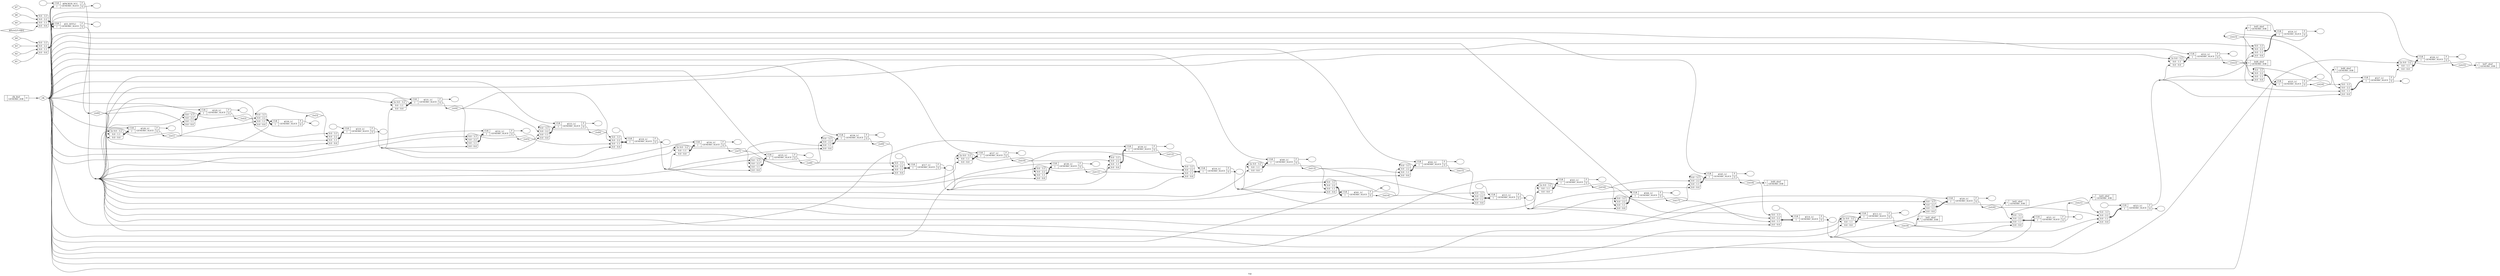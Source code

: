 digraph "top" {
label="top";
rankdir="LR";
remincross=true;
n9 [ shape=diamond, label="ctr[23]", color="black", fontcolor="black" ];
n10 [ shape=diamond, label="ctr[22]", color="black", fontcolor="black" ];
n12 [ shape=diamond, label="ctr[21]", color="black", fontcolor="black" ];
n13 [ shape=diamond, label="ctr[20]", color="black", fontcolor="black" ];
n14 [ shape=diamond, label="ctr[2]", color="black", fontcolor="black" ];
n15 [ shape=diamond, label="ctr[3]", color="black", fontcolor="black" ];
n16 [ shape=diamond, label="ctr[1]", color="black", fontcolor="black" ];
n17 [ shape=diamond, label="ctr[0]", color="black", fontcolor="black" ];
n18 [ shape=diamond, label="ctr[6]", color="black", fontcolor="black" ];
n19 [ shape=diamond, label="ctr[4]", color="black", fontcolor="black" ];
n20 [ shape=diamond, label="ctr[5]", color="black", fontcolor="black" ];
n22 [ shape=diamond, label="ctr[8]", color="black", fontcolor="black" ];
n23 [ shape=diamond, label="ctr[7]", color="black", fontcolor="black" ];
n25 [ shape=diamond, label="ctr[12]", color="black", fontcolor="black" ];
n26 [ shape=diamond, label="ctr[10]", color="black", fontcolor="black" ];
n27 [ shape=diamond, label="ctr[11]", color="black", fontcolor="black" ];
n28 [ shape=diamond, label="ctr[15]", color="black", fontcolor="black" ];
n29 [ shape=diamond, label="ctr[13]", color="black", fontcolor="black" ];
n30 [ shape=diamond, label="ctr[16]", color="black", fontcolor="black" ];
n31 [ shape=diamond, label="clk", color="black", fontcolor="black" ];
n32 [ shape=diamond, label="ctr[17]", color="black", fontcolor="black" ];
n36 [ shape=diamond, label="ctr[9]", color="black", fontcolor="black" ];
n37 [ shape=diamond, label="ctr[14]", color="black", fontcolor="black" ];
n38 [ shape=diamond, label="ctr[19]", color="black", fontcolor="black" ];
n39 [ shape=diamond, label="ctr[18]", color="black", fontcolor="black" ];
n41 [ shape=diamond, label="ctr[25]", color="black", fontcolor="black" ];
n43 [ shape=diamond, label="ctr[24]", color="black", fontcolor="black" ];
v0 [ label="" ];
c49 [ shape=record, label="{{<p45> CLK|<p46> I}|$55_DFFLC\nGENERIC_SLICE|{<p47> F|<p48> Q}}" ];
x1 [ shape=record, style=rounded, label="<s3> 0:0 - 3:3 |<s2> 0:0 - 2:2 |<s1> 0:0 - 1:1 |<s0> 0:0 - 0:0 " ];
x1:e -> c49:p46:w [arrowhead=odiamond, arrowtail=odiamond, dir=both, color="black", style="setlinewidth(3)", label=""];
v2 [ label="" ];
c50 [ shape=record, label="{{<p45> CLK|<p46> I}|$545_LC\nGENERIC_SLICE|{<p47> F|<p48> Q}}" ];
x3 [ shape=record, style=rounded, label="<s3> 0:0 - 3:3 |<s2> 0:0 - 2:2 |<s1> 0:0 - 1:1 |<s0> 0:0 - 0:0 " ];
x3:e -> c50:p46:w [arrowhead=odiamond, arrowtail=odiamond, dir=both, color="black", style="setlinewidth(3)", label=""];
v4 [ label="" ];
c51 [ shape=record, label="{{<p45> CLK|<p46> I}|$544_LC\nGENERIC_SLICE|{<p47> F|<p48> Q}}" ];
x5 [ shape=record, style=rounded, label="<s3> 0:0 - 3:3 |<s2> 0:0 - 2:2 |<s1> 0:0 - 1:1 |<s0> 0:0 - 0:0 " ];
x5:e -> c51:p46:w [arrowhead=odiamond, arrowtail=odiamond, dir=both, color="black", style="setlinewidth(3)", label=""];
v6 [ label="" ];
c52 [ shape=record, label="{{<p45> CLK|<p46> I}|$543_LC\nGENERIC_SLICE|{<p47> F|<p48> Q}}" ];
x7 [ shape=record, style=rounded, label="<s3> 2x 0:0 - 3:2 |<s1> 0:0 - 1:1 |<s0> 0:0 - 0:0 " ];
x7:e -> c52:p46:w [arrowhead=odiamond, arrowtail=odiamond, dir=both, color="black", style="setlinewidth(3)", label=""];
v8 [ label="" ];
c53 [ shape=record, label="{{<p45> CLK|<p46> I}|$542_LC\nGENERIC_SLICE|{<p47> F|<p48> Q}}" ];
x9 [ shape=record, style=rounded, label="<s3> 0:0 - 3:3 |<s2> 0:0 - 2:2 |<s1> 0:0 - 1:1 |<s0> 0:0 - 0:0 " ];
x9:e -> c53:p46:w [arrowhead=odiamond, arrowtail=odiamond, dir=both, color="black", style="setlinewidth(3)", label=""];
v10 [ label="" ];
c54 [ shape=record, label="{{<p45> CLK|<p46> I}|$541_LC\nGENERIC_SLICE|{<p47> F|<p48> Q}}" ];
x11 [ shape=record, style=rounded, label="<s3> 0:0 - 3:3 |<s2> 0:0 - 2:2 |<s1> 0:0 - 1:1 |<s0> 0:0 - 0:0 " ];
x11:e -> c54:p46:w [arrowhead=odiamond, arrowtail=odiamond, dir=both, color="black", style="setlinewidth(3)", label=""];
v12 [ label="" ];
c55 [ shape=record, label="{{<p45> CLK|<p46> I}|$540_LC\nGENERIC_SLICE|{<p47> F|<p48> Q}}" ];
x13 [ shape=record, style=rounded, label="<s3> 2x 0:0 - 3:2 |<s1> 0:0 - 1:1 |<s0> 0:0 - 0:0 " ];
x13:e -> c55:p46:w [arrowhead=odiamond, arrowtail=odiamond, dir=both, color="black", style="setlinewidth(3)", label=""];
v14 [ label="" ];
c56 [ shape=record, label="{{<p45> CLK|<p46> I}|$539_LC\nGENERIC_SLICE|{<p47> F|<p48> Q}}" ];
x15 [ shape=record, style=rounded, label="<s3> 0:0 - 3:3 |<s2> 0:0 - 2:2 |<s1> 0:0 - 1:1 |<s0> 0:0 - 0:0 " ];
x15:e -> c56:p46:w [arrowhead=odiamond, arrowtail=odiamond, dir=both, color="black", style="setlinewidth(3)", label=""];
v16 [ label="" ];
c57 [ shape=record, label="{{<p45> CLK|<p46> I}|$538_LC\nGENERIC_SLICE|{<p47> F|<p48> Q}}" ];
x17 [ shape=record, style=rounded, label="<s3> 0:0 - 3:3 |<s2> 0:0 - 2:2 |<s1> 0:0 - 1:1 |<s0> 0:0 - 0:0 " ];
x17:e -> c57:p46:w [arrowhead=odiamond, arrowtail=odiamond, dir=both, color="black", style="setlinewidth(3)", label=""];
v18 [ label="" ];
c58 [ shape=record, label="{{<p45> CLK|<p46> I}|$537_LC\nGENERIC_SLICE|{<p47> F|<p48> Q}}" ];
x19 [ shape=record, style=rounded, label="<s3> 2x 0:0 - 3:2 |<s1> 0:0 - 1:1 |<s0> 0:0 - 0:0 " ];
x19:e -> c58:p46:w [arrowhead=odiamond, arrowtail=odiamond, dir=both, color="black", style="setlinewidth(3)", label=""];
v20 [ label="" ];
c59 [ shape=record, label="{{<p45> CLK|<p46> I}|$536_LC\nGENERIC_SLICE|{<p47> F|<p48> Q}}" ];
x21 [ shape=record, style=rounded, label="<s3> 0:0 - 3:3 |<s2> 0:0 - 2:2 |<s1> 0:0 - 1:1 |<s0> 0:0 - 0:0 " ];
x21:e -> c59:p46:w [arrowhead=odiamond, arrowtail=odiamond, dir=both, color="black", style="setlinewidth(3)", label=""];
v22 [ label="" ];
c60 [ shape=record, label="{{<p45> CLK|<p46> I}|$535_LC\nGENERIC_SLICE|{<p47> F|<p48> Q}}" ];
x23 [ shape=record, style=rounded, label="<s3> 0:0 - 3:3 |<s2> 0:0 - 2:2 |<s1> 0:0 - 1:1 |<s0> 0:0 - 0:0 " ];
x23:e -> c60:p46:w [arrowhead=odiamond, arrowtail=odiamond, dir=both, color="black", style="setlinewidth(3)", label=""];
v24 [ label="" ];
c61 [ shape=record, label="{{<p45> CLK|<p46> I}|$534_LC\nGENERIC_SLICE|{<p47> F|<p48> Q}}" ];
x25 [ shape=record, style=rounded, label="<s3> 2x 0:0 - 3:2 |<s1> 0:0 - 1:1 |<s0> 0:0 - 0:0 " ];
x25:e -> c61:p46:w [arrowhead=odiamond, arrowtail=odiamond, dir=both, color="black", style="setlinewidth(3)", label=""];
v26 [ label="" ];
c62 [ shape=record, label="{{<p45> CLK|<p46> I}|$525_LC\nGENERIC_SLICE|{<p47> F|<p48> Q}}" ];
x27 [ shape=record, style=rounded, label="<s3> 0:0 - 3:3 |<s2> 0:0 - 2:2 |<s1> 0:0 - 1:1 |<s0> 0:0 - 0:0 " ];
x27:e -> c62:p46:w [arrowhead=odiamond, arrowtail=odiamond, dir=both, color="black", style="setlinewidth(3)", label=""];
v28 [ label="" ];
c63 [ shape=record, label="{{<p45> CLK|<p46> I}|$524_LC\nGENERIC_SLICE|{<p47> F|<p48> Q}}" ];
x29 [ shape=record, style=rounded, label="<s3> 0:0 - 3:3 |<s2> 0:0 - 2:2 |<s1> 0:0 - 1:1 |<s0> 0:0 - 0:0 " ];
x29:e -> c63:p46:w [arrowhead=odiamond, arrowtail=odiamond, dir=both, color="black", style="setlinewidth(3)", label=""];
v30 [ label="" ];
v32 [ label="" ];
c64 [ shape=record, label="{{<p45> CLK|<p46> I}|$523_LC\nGENERIC_SLICE|{<p47> F|<p48> Q}}" ];
x31 [ shape=record, style=rounded, label="<s3> 0:0 - 3:3 |<s2> 0:0 - 2:2 |<s1> 0:0 - 1:1 |<s0> 0:0 - 0:0 " ];
x31:e -> c64:p46:w [arrowhead=odiamond, arrowtail=odiamond, dir=both, color="black", style="setlinewidth(3)", label=""];
v33 [ label="" ];
c65 [ shape=record, label="{{<p45> CLK|<p46> I}|$522_LC\nGENERIC_SLICE|{<p47> F|<p48> Q}}" ];
x34 [ shape=record, style=rounded, label="<s3> 2x 0:0 - 3:2 |<s1> 0:0 - 1:1 |<s0> 0:0 - 0:0 " ];
x34:e -> c65:p46:w [arrowhead=odiamond, arrowtail=odiamond, dir=both, color="black", style="setlinewidth(3)", label=""];
v35 [ label="" ];
c66 [ shape=record, label="{{<p45> CLK|<p46> I}|$521_LC\nGENERIC_SLICE|{<p47> F|<p48> Q}}" ];
x36 [ shape=record, style=rounded, label="<s3> 0:0 - 3:3 |<s2> 0:0 - 2:2 |<s1> 0:0 - 1:1 |<s0> 0:0 - 0:0 " ];
x36:e -> c66:p46:w [arrowhead=odiamond, arrowtail=odiamond, dir=both, color="black", style="setlinewidth(3)", label=""];
v37 [ label="" ];
v39 [ label="" ];
c67 [ shape=record, label="{{<p45> CLK|<p46> I}|$519_LC\nGENERIC_SLICE|{<p47> F|<p48> Q}}" ];
x38 [ shape=record, style=rounded, label="<s3> 0:0 - 3:3 |<s2> 0:0 - 2:2 |<s1> 0:0 - 1:1 |<s0> 0:0 - 0:0 " ];
x38:e -> c67:p46:w [arrowhead=odiamond, arrowtail=odiamond, dir=both, color="black", style="setlinewidth(3)", label=""];
v40 [ label="" ];
v42 [ label="" ];
c68 [ shape=record, label="{{<p45> CLK|<p46> I}|$518_LC\nGENERIC_SLICE|{<p47> F|<p48> Q}}" ];
x41 [ shape=record, style=rounded, label="<s3> 0:0 - 3:3 |<s2> 0:0 - 2:2 |<s1> 0:0 - 1:1 |<s0> 0:0 - 0:0 " ];
x41:e -> c68:p46:w [arrowhead=odiamond, arrowtail=odiamond, dir=both, color="black", style="setlinewidth(3)", label=""];
v43 [ label="" ];
v45 [ label="" ];
c69 [ shape=record, label="{{<p45> CLK|<p46> I}|$517_LC\nGENERIC_SLICE|{<p47> F|<p48> Q}}" ];
x44 [ shape=record, style=rounded, label="<s3> 0:0 - 3:3 |<s2> 0:0 - 2:2 |<s1> 0:0 - 1:1 |<s0> 0:0 - 0:0 " ];
x44:e -> c69:p46:w [arrowhead=odiamond, arrowtail=odiamond, dir=both, color="black", style="setlinewidth(3)", label=""];
v46 [ label="" ];
v48 [ label="" ];
c70 [ shape=record, label="{{<p45> CLK|<p46> I}|$516_LC\nGENERIC_SLICE|{<p47> F|<p48> Q}}" ];
x47 [ shape=record, style=rounded, label="<s3> 0:0 - 3:3 |<s2> 0:0 - 2:2 |<s1> 0:0 - 1:1 |<s0> 0:0 - 0:0 " ];
x47:e -> c70:p46:w [arrowhead=odiamond, arrowtail=odiamond, dir=both, color="black", style="setlinewidth(3)", label=""];
v49 [ label="" ];
v51 [ label="" ];
c71 [ shape=record, label="{{<p45> CLK|<p46> I}|$515_LC\nGENERIC_SLICE|{<p47> F|<p48> Q}}" ];
x50 [ shape=record, style=rounded, label="<s3> 0:0 - 3:3 |<s2> 0:0 - 2:2 |<s1> 0:0 - 1:1 |<s0> 0:0 - 0:0 " ];
x50:e -> c71:p46:w [arrowhead=odiamond, arrowtail=odiamond, dir=both, color="black", style="setlinewidth(3)", label=""];
v52 [ label="" ];
v54 [ label="" ];
c72 [ shape=record, label="{{<p45> CLK|<p46> I}|$514_LC\nGENERIC_SLICE|{<p47> F|<p48> Q}}" ];
x53 [ shape=record, style=rounded, label="<s3> 0:0 - 3:3 |<s2> 0:0 - 2:2 |<s1> 0:0 - 1:1 |<s0> 0:0 - 0:0 " ];
x53:e -> c72:p46:w [arrowhead=odiamond, arrowtail=odiamond, dir=both, color="black", style="setlinewidth(3)", label=""];
v55 [ label="" ];
c73 [ shape=record, label="{{<p45> CLK|<p46> I}|$513_LC\nGENERIC_SLICE|{<p47> F|<p48> Q}}" ];
x56 [ shape=record, style=rounded, label="<s3> 2x 0:0 - 3:2 |<s1> 0:0 - 1:1 |<s0> 0:0 - 0:0 " ];
x56:e -> c73:p46:w [arrowhead=odiamond, arrowtail=odiamond, dir=both, color="black", style="setlinewidth(3)", label=""];
v57 [ label="" ];
c74 [ shape=record, label="{{<p45> CLK|<p46> I}|$532_LC\nGENERIC_SLICE|{<p47> F|<p48> Q}}" ];
x58 [ shape=record, style=rounded, label="<s3> 0:0 - 3:3 |<s2> 0:0 - 2:2 |<s1> 0:0 - 1:1 |<s0> 0:0 - 0:0 " ];
x58:e -> c74:p46:w [arrowhead=odiamond, arrowtail=odiamond, dir=both, color="black", style="setlinewidth(3)", label=""];
c75 [ shape=record, label="{{<p46> I}|led6_obuf\nGENERIC_IOB|{}}" ];
v59 [ label="" ];
c76 [ shape=record, label="{{<p45> CLK|<p46> I}|$530_LC\nGENERIC_SLICE|{<p47> F|<p48> Q}}" ];
x60 [ shape=record, style=rounded, label="<s3> 0:0 - 3:3 |<s2> 0:0 - 2:2 |<s1> 0:0 - 1:1 |<s0> 0:0 - 0:0 " ];
x60:e -> c76:p46:w [arrowhead=odiamond, arrowtail=odiamond, dir=both, color="black", style="setlinewidth(3)", label=""];
c77 [ shape=record, label="{{<p46> I}|led4_obuf\nGENERIC_IOB|{}}" ];
v61 [ label="" ];
c78 [ shape=record, label="{{<p45> CLK|<p46> I}|$528_LC\nGENERIC_SLICE|{<p47> F|<p48> Q}}" ];
x62 [ shape=record, style=rounded, label="<s3> 2x 0:0 - 3:2 |<s1> 0:0 - 1:1 |<s0> 0:0 - 0:0 " ];
x62:e -> c78:p46:w [arrowhead=odiamond, arrowtail=odiamond, dir=both, color="black", style="setlinewidth(3)", label=""];
c79 [ shape=record, label="{{<p46> I}|led2_obuf\nGENERIC_IOB|{}}" ];
v63 [ label="" ];
c80 [ shape=record, label="{{<p45> CLK|<p46> I}|$526_LC\nGENERIC_SLICE|{<p47> F|<p48> Q}}" ];
x64 [ shape=record, style=rounded, label="<s3> 2x 0:0 - 3:2 |<s1> 0:0 - 1:1 |<s0> 0:0 - 0:0 " ];
x64:e -> c80:p46:w [arrowhead=odiamond, arrowtail=odiamond, dir=both, color="black", style="setlinewidth(3)", label=""];
c81 [ shape=record, label="{{<p46> I}|led0_obuf\nGENERIC_IOB|{}}" ];
v65 [ label="" ];
c82 [ shape=record, label="{{<p45> CLK|<p46> I}|$520_LC\nGENERIC_SLICE|{<p47> F|<p48> Q}}" ];
x66 [ shape=record, style=rounded, label="<s3> 0:0 - 3:3 |<s2> 0:0 - 2:2 |<s1> 0:0 - 1:1 |<s0> 0:0 - 0:0 " ];
x66:e -> c82:p46:w [arrowhead=odiamond, arrowtail=odiamond, dir=both, color="black", style="setlinewidth(3)", label=""];
c84 [ shape=record, label="{{}|clk_ibuf\nGENERIC_IOB|{<p83> O}}" ];
v67 [ label="" ];
v69 [ label="" ];
c85 [ shape=record, label="{{<p45> CLK|<p46> I}|$PACKER_VCC\nGENERIC_SLICE|{<p47> F|<p48> Q}}" ];
x68 [ shape=record, style=rounded, label="<s3> 0:0 - 3:3 |<s2> 0:0 - 2:2 |<s1> 0:0 - 1:1 |<s0> 0:0 - 0:0 " ];
x68:e -> c85:p46:w [arrowhead=odiamond, arrowtail=odiamond, dir=both, color="black", style="setlinewidth(3)", label=""];
v70 [ label="" ];
c86 [ shape=record, label="{{<p45> CLK|<p46> I}|$531_LC\nGENERIC_SLICE|{<p47> F|<p48> Q}}" ];
x71 [ shape=record, style=rounded, label="<s3> 2x 0:0 - 3:2 |<s1> 0:0 - 1:1 |<s0> 0:0 - 0:0 " ];
x71:e -> c86:p46:w [arrowhead=odiamond, arrowtail=odiamond, dir=both, color="black", style="setlinewidth(3)", label=""];
c87 [ shape=record, label="{{<p46> I}|led5_obuf\nGENERIC_IOB|{}}" ];
v72 [ label="" ];
c88 [ shape=record, label="{{<p45> CLK|<p46> I}|$529_LC\nGENERIC_SLICE|{<p47> F|<p48> Q}}" ];
x73 [ shape=record, style=rounded, label="<s3> 0:0 - 3:3 |<s2> 0:0 - 2:2 |<s1> 0:0 - 1:1 |<s0> 0:0 - 0:0 " ];
x73:e -> c88:p46:w [arrowhead=odiamond, arrowtail=odiamond, dir=both, color="black", style="setlinewidth(3)", label=""];
c89 [ shape=record, label="{{<p46> I}|led3_obuf\nGENERIC_IOB|{}}" ];
v74 [ label="" ];
v76 [ label="" ];
c90 [ shape=record, label="{{<p45> CLK|<p46> I}|$527_LC\nGENERIC_SLICE|{<p47> F|<p48> Q}}" ];
x75 [ shape=record, style=rounded, label="<s3> 0:0 - 3:3 |<s2> 0:0 - 2:2 |<s1> 0:0 - 1:1 |<s0> 0:0 - 0:0 " ];
x75:e -> c90:p46:w [arrowhead=odiamond, arrowtail=odiamond, dir=both, color="black", style="setlinewidth(3)", label=""];
c91 [ shape=record, label="{{<p46> I}|led1_obuf\nGENERIC_IOB|{}}" ];
v77 [ label="" ];
c92 [ shape=record, label="{{<p45> CLK|<p46> I}|$533_LC\nGENERIC_SLICE|{<p47> F|<p48> Q}}" ];
x78 [ shape=record, style=rounded, label="<s3> 0:0 - 3:3 |<s2> 0:0 - 2:2 |<s1> 0:0 - 1:1 |<s0> 0:0 - 0:0 " ];
x78:e -> c92:p46:w [arrowhead=odiamond, arrowtail=odiamond, dir=both, color="black", style="setlinewidth(3)", label=""];
c93 [ shape=record, label="{{<p46> I}|led7_obuf\nGENERIC_IOB|{}}" ];
n1 [ shape=diamond, label="$7" ];
n1:e -> x1:s3:w [color="black", label=""];
c65:p48:e -> n10:w [color="black", label=""];
n10:e -> c77:p46:w [color="black", label=""];
n10:e -> x27:s1:w [color="black", label=""];
n10:e -> x29:s1:w [color="black", label=""];
n10:e -> x34:s1:w [color="black", label=""];
n10:e -> x75:s1:w [color="black", label=""];
n11 [ shape=point ];
c64:p47:e -> n11:w [color="black", label=""];
n11:e -> x27:s0:w [color="black", label=""];
n11:e -> x29:s0:w [color="black", label=""];
n11:e -> x34:s0:w [color="black", label=""];
n11:e -> x75:s0:w [color="black", label=""];
c66:p48:e -> n12:w [color="black", label=""];
n12:e -> c89:p46:w [color="black", label=""];
n12:e -> x31:s3:w [color="black", label=""];
n12:e -> x36:s3:w [color="black", label=""];
c82:p48:e -> n13:w [color="black", label=""];
n13:e -> c79:p46:w [color="black", label=""];
n13:e -> x31:s2:w [color="black", label=""];
n13:e -> x36:s2:w [color="black", label=""];
n13:e -> x66:s2:w [color="black", label=""];
c88:p48:e -> n14:w [color="black", label=""];
n14:e -> x38:s3:w [color="black", label=""];
n14:e -> x60:s2:w [color="black", label=""];
n14:e -> x73:s2:w [color="black", label=""];
c76:p48:e -> n15:w [color="black", label=""];
n15:e -> x38:s2:w [color="black", label=""];
n15:e -> x60:s3:w [color="black", label=""];
c78:p48:e -> n16:w [color="black", label=""];
n16:e -> x38:s1:w [color="black", label=""];
n16:e -> x60:s1:w [color="black", label=""];
n16:e -> x62:s1:w [color="black", label=""];
n16:e -> x73:s1:w [color="black", label=""];
c49:p48:e -> n17:w [color="black", label=""];
n17:e -> x38:s0:w [color="black", label=""];
n17:e -> x60:s0:w [color="black", label=""];
n17:e -> x62:s0:w [color="black", label=""];
n17:e -> x73:s0:w [color="black", label=""];
c92:p48:e -> n18:w [color="black", label=""];
n18:e -> x41:s3:w [color="black", label=""];
n18:e -> x78:s3:w [color="black", label=""];
c86:p48:e -> n19:w [color="black", label=""];
n19:e -> x41:s2:w [color="black", label=""];
n19:e -> x58:s1:w [color="black", label=""];
n19:e -> x71:s1:w [color="black", label=""];
n19:e -> x78:s2:w [color="black", label=""];
n2 [ shape=diamond, label="$6" ];
n2:e -> x1:s2:w [color="black", label=""];
c74:p48:e -> n20:w [color="black", label=""];
n20:e -> x41:s1:w [color="black", label=""];
n20:e -> x58:s2:w [color="black", label=""];
n20:e -> x78:s1:w [color="black", label=""];
n21 [ shape=point ];
c67:p47:e -> n21:w [color="black", label=""];
n21:e -> x41:s0:w [color="black", label=""];
n21:e -> x58:s0:w [color="black", label=""];
n21:e -> x71:s0:w [color="black", label=""];
n21:e -> x78:s0:w [color="black", label=""];
c60:p48:e -> n22:w [color="black", label=""];
n22:e -> x21:s2:w [color="black", label=""];
n22:e -> x23:s2:w [color="black", label=""];
n22:e -> x44:s3:w [color="black", label=""];
c61:p48:e -> n23:w [color="black", label=""];
n23:e -> x21:s1:w [color="black", label=""];
n23:e -> x23:s1:w [color="black", label=""];
n23:e -> x25:s1:w [color="black", label=""];
n23:e -> x44:s1:w [color="black", label=""];
c90:p47:e -> x64:s0:w [color="black", label=""];
c56:p48:e -> n25:w [color="black", label=""];
n25:e -> x15:s3:w [color="black", label=""];
n25:e -> x47:s3:w [color="black", label=""];
c58:p48:e -> n26:w [color="black", label=""];
n26:e -> x15:s2:w [color="black", label=""];
n26:e -> x17:s1:w [color="black", label=""];
n26:e -> x19:s1:w [color="black", label=""];
n26:e -> x47:s2:w [color="black", label=""];
c57:p48:e -> n27:w [color="black", label=""];
n27:e -> x15:s1:w [color="black", label=""];
n27:e -> x17:s2:w [color="black", label=""];
n27:e -> x47:s1:w [color="black", label=""];
c53:p48:e -> n28:w [color="black", label=""];
n28:e -> x50:s2:w [color="black", label=""];
n28:e -> x9:s3:w [color="black", label=""];
c55:p48:e -> n29:w [color="black", label=""];
n29:e -> x11:s1:w [color="black", label=""];
n29:e -> x13:s1:w [color="black", label=""];
n29:e -> x50:s1:w [color="black", label=""];
n29:e -> x9:s1:w [color="black", label=""];
n3 [ shape=diamond, label="$5" ];
n3:e -> x1:s1:w [color="black", label=""];
c52:p48:e -> n30:w [color="black", label=""];
n30:e -> x3:s2:w [color="black", label=""];
n30:e -> x53:s2:w [color="black", label=""];
n30:e -> x5:s1:w [color="black", label=""];
n30:e -> x7:s1:w [color="black", label=""];
c84:p83:e -> n31:w [color="black", label=""];
n31:e -> c49:p45:w [color="black", label=""];
n31:e -> c50:p45:w [color="black", label=""];
n31:e -> c51:p45:w [color="black", label=""];
n31:e -> c52:p45:w [color="black", label=""];
n31:e -> c53:p45:w [color="black", label=""];
n31:e -> c54:p45:w [color="black", label=""];
n31:e -> c55:p45:w [color="black", label=""];
n31:e -> c56:p45:w [color="black", label=""];
n31:e -> c57:p45:w [color="black", label=""];
n31:e -> c58:p45:w [color="black", label=""];
n31:e -> c59:p45:w [color="black", label=""];
n31:e -> c60:p45:w [color="black", label=""];
n31:e -> c61:p45:w [color="black", label=""];
n31:e -> c62:p45:w [color="black", label=""];
n31:e -> c63:p45:w [color="black", label=""];
n31:e -> c65:p45:w [color="black", label=""];
n31:e -> c66:p45:w [color="black", label=""];
n31:e -> c73:p45:w [color="black", label=""];
n31:e -> c74:p45:w [color="black", label=""];
n31:e -> c76:p45:w [color="black", label=""];
n31:e -> c78:p45:w [color="black", label=""];
n31:e -> c80:p45:w [color="black", label=""];
n31:e -> c82:p45:w [color="black", label=""];
n31:e -> c86:p45:w [color="black", label=""];
n31:e -> c88:p45:w [color="black", label=""];
n31:e -> c92:p45:w [color="black", label=""];
c51:p48:e -> n32:w [color="black", label=""];
n32:e -> x3:s1:w [color="black", label=""];
n32:e -> x53:s1:w [color="black", label=""];
n32:e -> x5:s2:w [color="black", label=""];
n33 [ shape=point ];
c71:p47:e -> n33:w [color="black", label=""];
n33:e -> x3:s0:w [color="black", label=""];
n33:e -> x53:s0:w [color="black", label=""];
n33:e -> x5:s0:w [color="black", label=""];
n33:e -> x7:s0:w [color="black", label=""];
n34 [ shape=point ];
c72:p47:e -> n34:w [color="black", label=""];
n34:e -> x31:s0:w [color="black", label=""];
n34:e -> x36:s0:w [color="black", label=""];
n34:e -> x56:s0:w [color="black", label=""];
n34:e -> x66:s0:w [color="black", label=""];
n35 [ shape=point ];
c70:p47:e -> n35:w [color="black", label=""];
n35:e -> x11:s0:w [color="black", label=""];
n35:e -> x13:s0:w [color="black", label=""];
n35:e -> x50:s0:w [color="black", label=""];
n35:e -> x9:s0:w [color="black", label=""];
c59:p48:e -> n36:w [color="black", label=""];
n36:e -> x21:s3:w [color="black", label=""];
n36:e -> x44:s2:w [color="black", label=""];
c54:p48:e -> n37:w [color="black", label=""];
n37:e -> x11:s2:w [color="black", label=""];
n37:e -> x50:s3:w [color="black", label=""];
n37:e -> x9:s2:w [color="black", label=""];
c73:p48:e -> n38:w [color="black", label=""];
n38:e -> c91:p46:w [color="black", label=""];
n38:e -> x31:s1:w [color="black", label=""];
n38:e -> x36:s1:w [color="black", label=""];
n38:e -> x56:s1:w [color="black", label=""];
n38:e -> x66:s1:w [color="black", label=""];
c50:p48:e -> n39:w [color="black", label=""];
n39:e -> c81:p46:w [color="black", label=""];
n39:e -> x3:s3:w [color="black", label=""];
n39:e -> x53:s3:w [color="black", label=""];
n4 [ shape=diamond, label="$4" ];
n4:e -> x68:s3:w [color="black", label=""];
n40 [ shape=point ];
c85:p47:e -> n40:w [color="black", label=""];
n40:e -> x11:s3:w [color="black", label=""];
n40:e -> x13:s3:w [color="black", label=""];
n40:e -> x17:s3:w [color="black", label=""];
n40:e -> x19:s3:w [color="black", label=""];
n40:e -> x23:s3:w [color="black", label=""];
n40:e -> x25:s3:w [color="black", label=""];
n40:e -> x29:s3:w [color="black", label=""];
n40:e -> x34:s3:w [color="black", label=""];
n40:e -> x56:s3:w [color="black", label=""];
n40:e -> x58:s3:w [color="black", label=""];
n40:e -> x5:s3:w [color="black", label=""];
n40:e -> x62:s3:w [color="black", label=""];
n40:e -> x64:s3:w [color="black", label=""];
n40:e -> x66:s3:w [color="black", label=""];
n40:e -> x71:s3:w [color="black", label=""];
n40:e -> x73:s3:w [color="black", label=""];
n40:e -> x7:s3:w [color="black", label=""];
c80:p48:e -> n41:w [color="black", label=""];
n41:e -> c93:p46:w [color="black", label=""];
n41:e -> x64:s1:w [color="black", label=""];
n42 [ shape=point ];
c68:p47:e -> n42:w [color="black", label=""];
n42:e -> x21:s0:w [color="black", label=""];
n42:e -> x23:s0:w [color="black", label=""];
n42:e -> x25:s0:w [color="black", label=""];
n42:e -> x44:s0:w [color="black", label=""];
c62:p48:e -> n43:w [color="black", label=""];
n43:e -> c75:p46:w [color="black", label=""];
n43:e -> x27:s3:w [color="black", label=""];
n43:e -> x75:s3:w [color="black", label=""];
n44 [ shape=point ];
c69:p47:e -> n44:w [color="black", label=""];
n44:e -> x15:s0:w [color="black", label=""];
n44:e -> x17:s0:w [color="black", label=""];
n44:e -> x19:s0:w [color="black", label=""];
n44:e -> x47:s0:w [color="black", label=""];
n5 [ shape=diamond, label="$3" ];
n5:e -> x68:s2:w [color="black", label=""];
n6 [ shape=diamond, label="$2" ];
n6:e -> x68:s1:w [color="black", label=""];
n7 [ shape=diamond, label="$1" ];
n7:e -> x68:s0:w [color="black", label=""];
n8 [ shape=diamond, label="$0\\ctr[25:0][0]" ];
n8:e -> x1:s0:w [color="black", label=""];
c63:p48:e -> n9:w [color="black", label=""];
n9:e -> c87:p46:w [color="black", label=""];
n9:e -> x27:s2:w [color="black", label=""];
n9:e -> x29:s2:w [color="black", label=""];
n9:e -> x75:s2:w [color="black", label=""];
c49:p47:e -> v0:w [color="black", label=""];
c54:p47:e -> v10:w [color="black", label=""];
c55:p47:e -> v12:w [color="black", label=""];
c56:p47:e -> v14:w [color="black", label=""];
c57:p47:e -> v16:w [color="black", label=""];
c58:p47:e -> v18:w [color="black", label=""];
c50:p47:e -> v2:w [color="black", label=""];
c59:p47:e -> v20:w [color="black", label=""];
c60:p47:e -> v22:w [color="black", label=""];
c61:p47:e -> v24:w [color="black", label=""];
c62:p47:e -> v26:w [color="black", label=""];
c63:p47:e -> v28:w [color="black", label=""];
v30:e -> c64:p45:w [color="black", label=""];
c64:p48:e -> v32:w [color="black", label=""];
c65:p47:e -> v33:w [color="black", label=""];
c66:p47:e -> v35:w [color="black", label=""];
v37:e -> c67:p45:w [color="black", label=""];
c67:p48:e -> v39:w [color="black", label=""];
c51:p47:e -> v4:w [color="black", label=""];
v40:e -> c68:p45:w [color="black", label=""];
c68:p48:e -> v42:w [color="black", label=""];
v43:e -> c69:p45:w [color="black", label=""];
c69:p48:e -> v45:w [color="black", label=""];
v46:e -> c70:p45:w [color="black", label=""];
c70:p48:e -> v48:w [color="black", label=""];
v49:e -> c71:p45:w [color="black", label=""];
c71:p48:e -> v51:w [color="black", label=""];
v52:e -> c72:p45:w [color="black", label=""];
c72:p48:e -> v54:w [color="black", label=""];
c73:p47:e -> v55:w [color="black", label=""];
c74:p47:e -> v57:w [color="black", label=""];
c76:p47:e -> v59:w [color="black", label=""];
c52:p47:e -> v6:w [color="black", label=""];
c78:p47:e -> v61:w [color="black", label=""];
c80:p47:e -> v63:w [color="black", label=""];
c82:p47:e -> v65:w [color="black", label=""];
v67:e -> c85:p45:w [color="black", label=""];
c85:p48:e -> v69:w [color="black", label=""];
c86:p47:e -> v70:w [color="black", label=""];
c88:p47:e -> v72:w [color="black", label=""];
v74:e -> c90:p45:w [color="black", label=""];
c90:p48:e -> v76:w [color="black", label=""];
c92:p47:e -> v77:w [color="black", label=""];
c53:p47:e -> v8:w [color="black", label=""];
}
